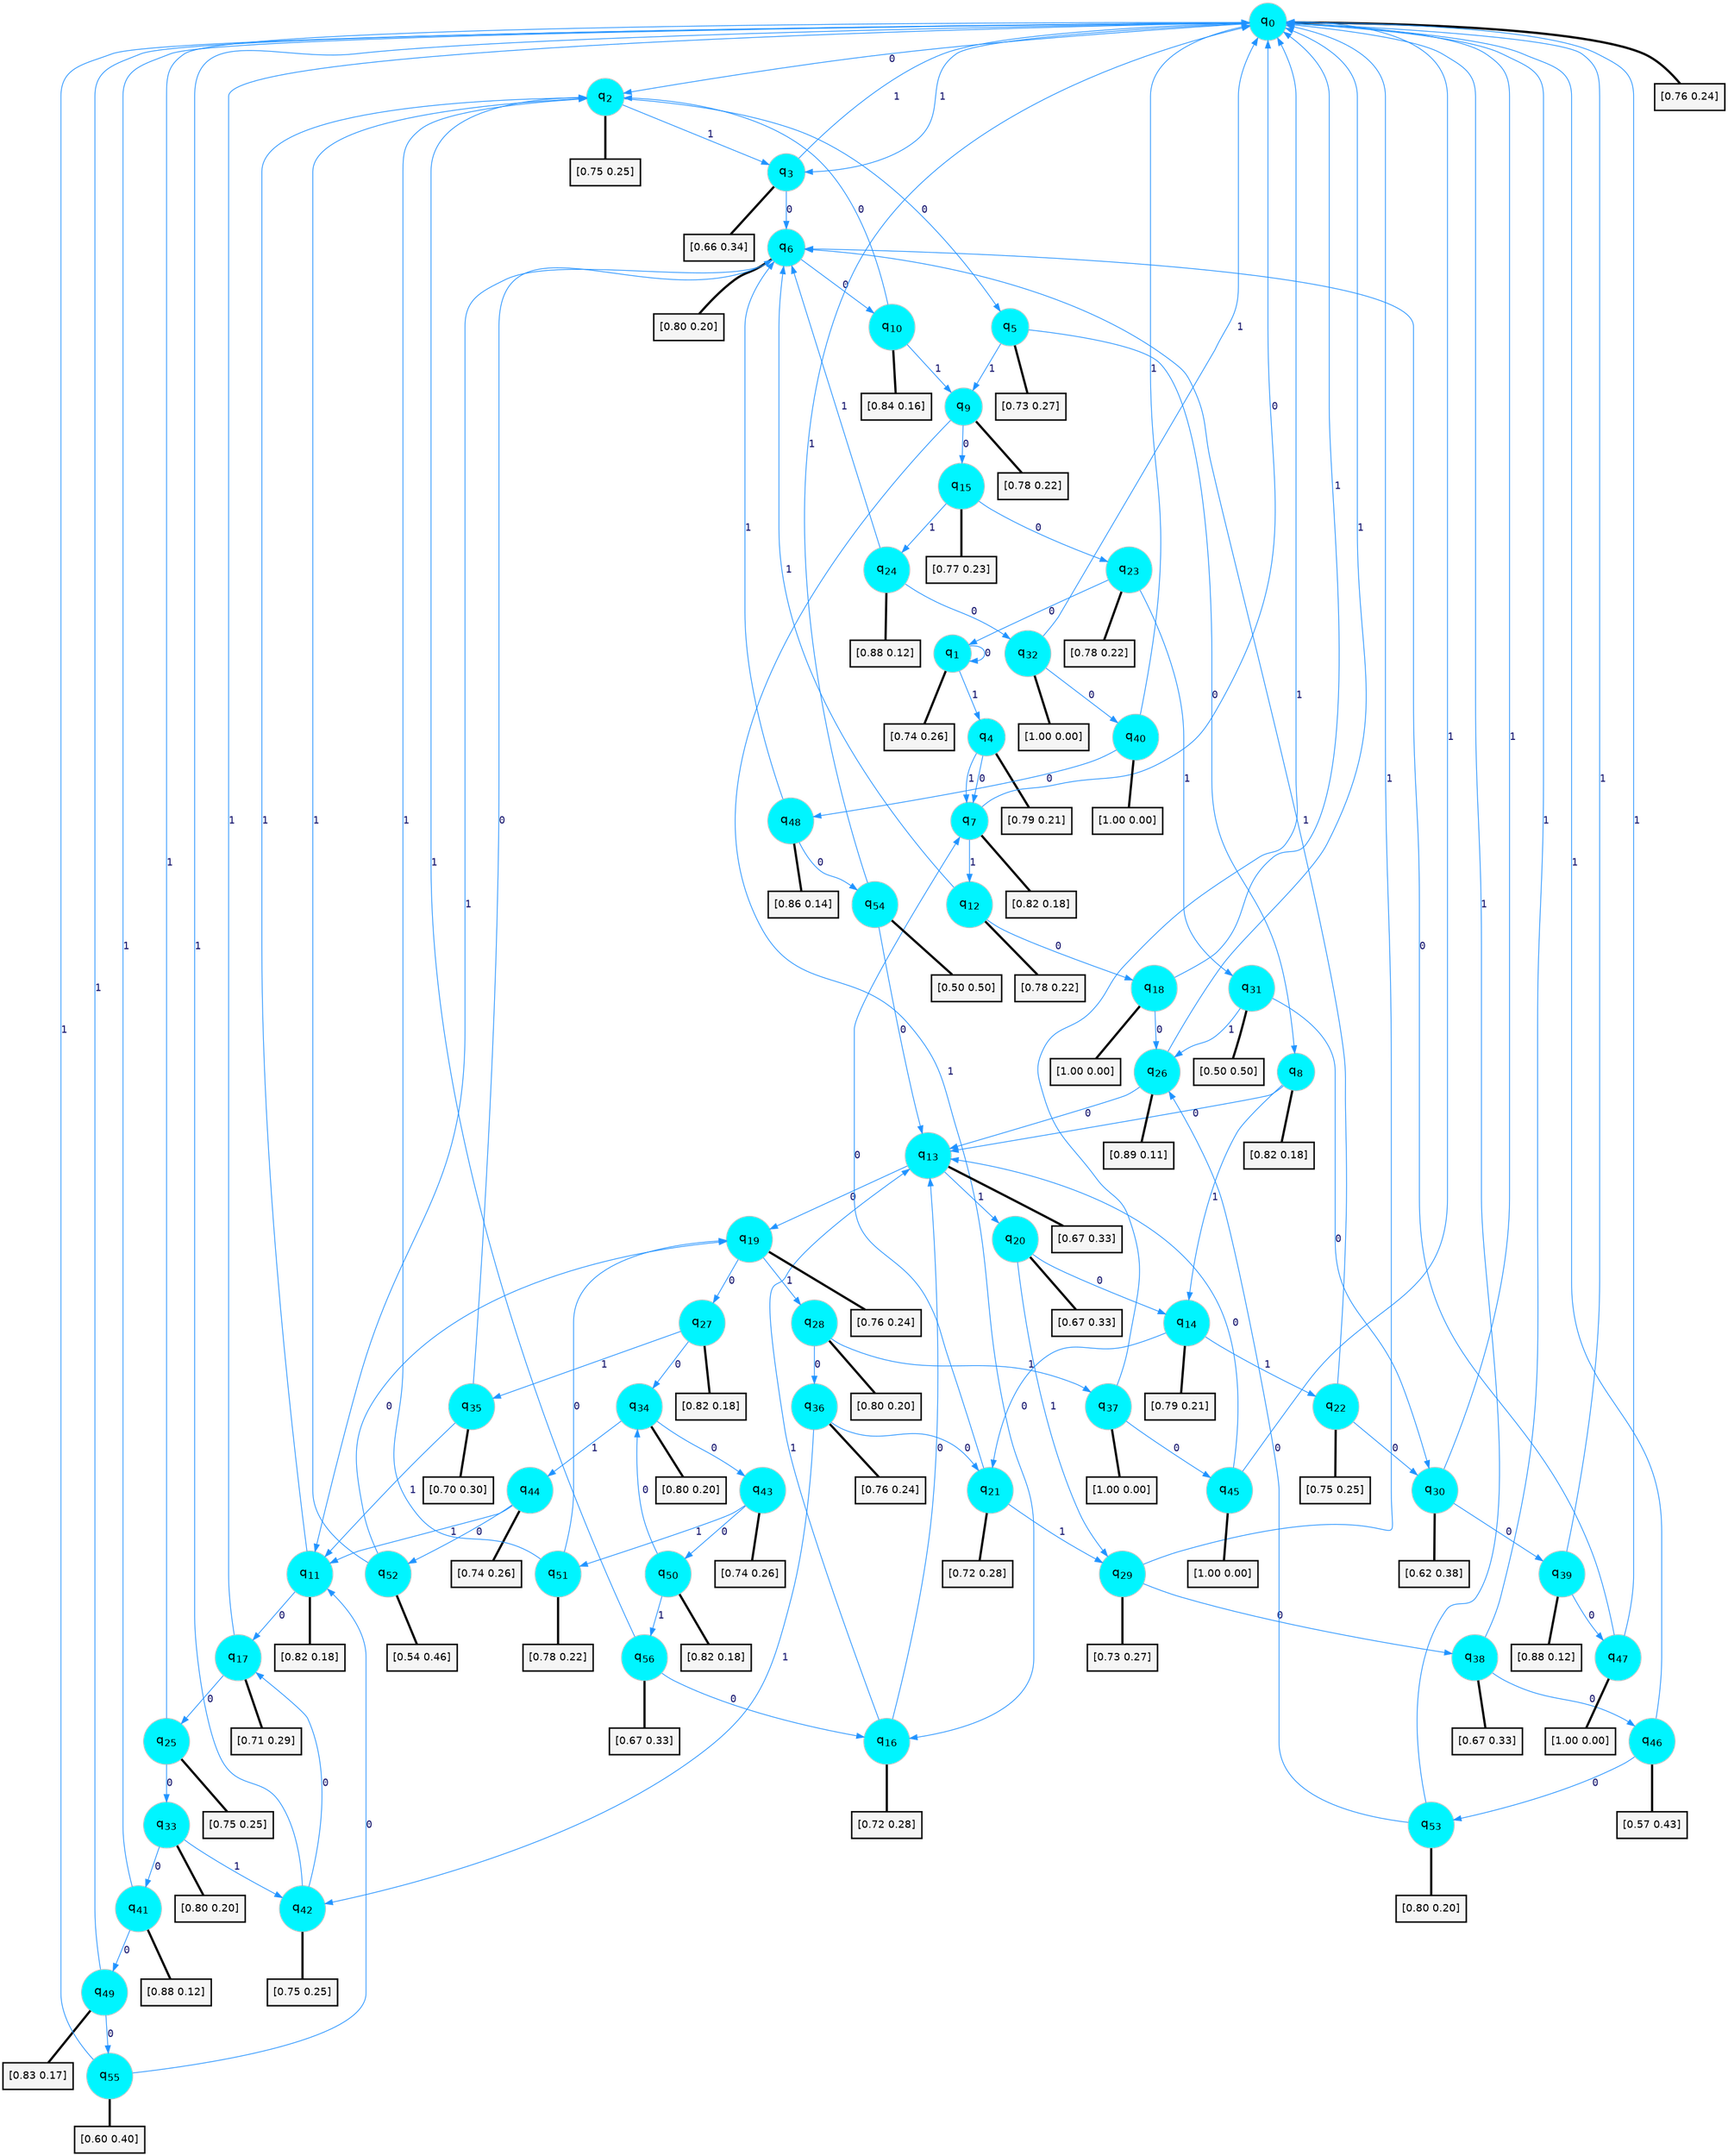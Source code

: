 digraph G {
graph [
bgcolor=transparent, dpi=300, rankdir=TD, size="40,25"];
node [
color=gray, fillcolor=turquoise1, fontcolor=black, fontname=Helvetica, fontsize=16, fontweight=bold, shape=circle, style=filled];
edge [
arrowsize=1, color=dodgerblue1, fontcolor=midnightblue, fontname=courier, fontweight=bold, penwidth=1, style=solid, weight=20];
0[label=<q<SUB>0</SUB>>];
1[label=<q<SUB>1</SUB>>];
2[label=<q<SUB>2</SUB>>];
3[label=<q<SUB>3</SUB>>];
4[label=<q<SUB>4</SUB>>];
5[label=<q<SUB>5</SUB>>];
6[label=<q<SUB>6</SUB>>];
7[label=<q<SUB>7</SUB>>];
8[label=<q<SUB>8</SUB>>];
9[label=<q<SUB>9</SUB>>];
10[label=<q<SUB>10</SUB>>];
11[label=<q<SUB>11</SUB>>];
12[label=<q<SUB>12</SUB>>];
13[label=<q<SUB>13</SUB>>];
14[label=<q<SUB>14</SUB>>];
15[label=<q<SUB>15</SUB>>];
16[label=<q<SUB>16</SUB>>];
17[label=<q<SUB>17</SUB>>];
18[label=<q<SUB>18</SUB>>];
19[label=<q<SUB>19</SUB>>];
20[label=<q<SUB>20</SUB>>];
21[label=<q<SUB>21</SUB>>];
22[label=<q<SUB>22</SUB>>];
23[label=<q<SUB>23</SUB>>];
24[label=<q<SUB>24</SUB>>];
25[label=<q<SUB>25</SUB>>];
26[label=<q<SUB>26</SUB>>];
27[label=<q<SUB>27</SUB>>];
28[label=<q<SUB>28</SUB>>];
29[label=<q<SUB>29</SUB>>];
30[label=<q<SUB>30</SUB>>];
31[label=<q<SUB>31</SUB>>];
32[label=<q<SUB>32</SUB>>];
33[label=<q<SUB>33</SUB>>];
34[label=<q<SUB>34</SUB>>];
35[label=<q<SUB>35</SUB>>];
36[label=<q<SUB>36</SUB>>];
37[label=<q<SUB>37</SUB>>];
38[label=<q<SUB>38</SUB>>];
39[label=<q<SUB>39</SUB>>];
40[label=<q<SUB>40</SUB>>];
41[label=<q<SUB>41</SUB>>];
42[label=<q<SUB>42</SUB>>];
43[label=<q<SUB>43</SUB>>];
44[label=<q<SUB>44</SUB>>];
45[label=<q<SUB>45</SUB>>];
46[label=<q<SUB>46</SUB>>];
47[label=<q<SUB>47</SUB>>];
48[label=<q<SUB>48</SUB>>];
49[label=<q<SUB>49</SUB>>];
50[label=<q<SUB>50</SUB>>];
51[label=<q<SUB>51</SUB>>];
52[label=<q<SUB>52</SUB>>];
53[label=<q<SUB>53</SUB>>];
54[label=<q<SUB>54</SUB>>];
55[label=<q<SUB>55</SUB>>];
56[label=<q<SUB>56</SUB>>];
57[label="[0.76 0.24]", shape=box,fontcolor=black, fontname=Helvetica, fontsize=14, penwidth=2, fillcolor=whitesmoke,color=black];
58[label="[0.74 0.26]", shape=box,fontcolor=black, fontname=Helvetica, fontsize=14, penwidth=2, fillcolor=whitesmoke,color=black];
59[label="[0.75 0.25]", shape=box,fontcolor=black, fontname=Helvetica, fontsize=14, penwidth=2, fillcolor=whitesmoke,color=black];
60[label="[0.66 0.34]", shape=box,fontcolor=black, fontname=Helvetica, fontsize=14, penwidth=2, fillcolor=whitesmoke,color=black];
61[label="[0.79 0.21]", shape=box,fontcolor=black, fontname=Helvetica, fontsize=14, penwidth=2, fillcolor=whitesmoke,color=black];
62[label="[0.73 0.27]", shape=box,fontcolor=black, fontname=Helvetica, fontsize=14, penwidth=2, fillcolor=whitesmoke,color=black];
63[label="[0.80 0.20]", shape=box,fontcolor=black, fontname=Helvetica, fontsize=14, penwidth=2, fillcolor=whitesmoke,color=black];
64[label="[0.82 0.18]", shape=box,fontcolor=black, fontname=Helvetica, fontsize=14, penwidth=2, fillcolor=whitesmoke,color=black];
65[label="[0.82 0.18]", shape=box,fontcolor=black, fontname=Helvetica, fontsize=14, penwidth=2, fillcolor=whitesmoke,color=black];
66[label="[0.78 0.22]", shape=box,fontcolor=black, fontname=Helvetica, fontsize=14, penwidth=2, fillcolor=whitesmoke,color=black];
67[label="[0.84 0.16]", shape=box,fontcolor=black, fontname=Helvetica, fontsize=14, penwidth=2, fillcolor=whitesmoke,color=black];
68[label="[0.82 0.18]", shape=box,fontcolor=black, fontname=Helvetica, fontsize=14, penwidth=2, fillcolor=whitesmoke,color=black];
69[label="[0.78 0.22]", shape=box,fontcolor=black, fontname=Helvetica, fontsize=14, penwidth=2, fillcolor=whitesmoke,color=black];
70[label="[0.67 0.33]", shape=box,fontcolor=black, fontname=Helvetica, fontsize=14, penwidth=2, fillcolor=whitesmoke,color=black];
71[label="[0.79 0.21]", shape=box,fontcolor=black, fontname=Helvetica, fontsize=14, penwidth=2, fillcolor=whitesmoke,color=black];
72[label="[0.77 0.23]", shape=box,fontcolor=black, fontname=Helvetica, fontsize=14, penwidth=2, fillcolor=whitesmoke,color=black];
73[label="[0.72 0.28]", shape=box,fontcolor=black, fontname=Helvetica, fontsize=14, penwidth=2, fillcolor=whitesmoke,color=black];
74[label="[0.71 0.29]", shape=box,fontcolor=black, fontname=Helvetica, fontsize=14, penwidth=2, fillcolor=whitesmoke,color=black];
75[label="[1.00 0.00]", shape=box,fontcolor=black, fontname=Helvetica, fontsize=14, penwidth=2, fillcolor=whitesmoke,color=black];
76[label="[0.76 0.24]", shape=box,fontcolor=black, fontname=Helvetica, fontsize=14, penwidth=2, fillcolor=whitesmoke,color=black];
77[label="[0.67 0.33]", shape=box,fontcolor=black, fontname=Helvetica, fontsize=14, penwidth=2, fillcolor=whitesmoke,color=black];
78[label="[0.72 0.28]", shape=box,fontcolor=black, fontname=Helvetica, fontsize=14, penwidth=2, fillcolor=whitesmoke,color=black];
79[label="[0.75 0.25]", shape=box,fontcolor=black, fontname=Helvetica, fontsize=14, penwidth=2, fillcolor=whitesmoke,color=black];
80[label="[0.78 0.22]", shape=box,fontcolor=black, fontname=Helvetica, fontsize=14, penwidth=2, fillcolor=whitesmoke,color=black];
81[label="[0.88 0.12]", shape=box,fontcolor=black, fontname=Helvetica, fontsize=14, penwidth=2, fillcolor=whitesmoke,color=black];
82[label="[0.75 0.25]", shape=box,fontcolor=black, fontname=Helvetica, fontsize=14, penwidth=2, fillcolor=whitesmoke,color=black];
83[label="[0.89 0.11]", shape=box,fontcolor=black, fontname=Helvetica, fontsize=14, penwidth=2, fillcolor=whitesmoke,color=black];
84[label="[0.82 0.18]", shape=box,fontcolor=black, fontname=Helvetica, fontsize=14, penwidth=2, fillcolor=whitesmoke,color=black];
85[label="[0.80 0.20]", shape=box,fontcolor=black, fontname=Helvetica, fontsize=14, penwidth=2, fillcolor=whitesmoke,color=black];
86[label="[0.73 0.27]", shape=box,fontcolor=black, fontname=Helvetica, fontsize=14, penwidth=2, fillcolor=whitesmoke,color=black];
87[label="[0.62 0.38]", shape=box,fontcolor=black, fontname=Helvetica, fontsize=14, penwidth=2, fillcolor=whitesmoke,color=black];
88[label="[0.50 0.50]", shape=box,fontcolor=black, fontname=Helvetica, fontsize=14, penwidth=2, fillcolor=whitesmoke,color=black];
89[label="[1.00 0.00]", shape=box,fontcolor=black, fontname=Helvetica, fontsize=14, penwidth=2, fillcolor=whitesmoke,color=black];
90[label="[0.80 0.20]", shape=box,fontcolor=black, fontname=Helvetica, fontsize=14, penwidth=2, fillcolor=whitesmoke,color=black];
91[label="[0.80 0.20]", shape=box,fontcolor=black, fontname=Helvetica, fontsize=14, penwidth=2, fillcolor=whitesmoke,color=black];
92[label="[0.70 0.30]", shape=box,fontcolor=black, fontname=Helvetica, fontsize=14, penwidth=2, fillcolor=whitesmoke,color=black];
93[label="[0.76 0.24]", shape=box,fontcolor=black, fontname=Helvetica, fontsize=14, penwidth=2, fillcolor=whitesmoke,color=black];
94[label="[1.00 0.00]", shape=box,fontcolor=black, fontname=Helvetica, fontsize=14, penwidth=2, fillcolor=whitesmoke,color=black];
95[label="[0.67 0.33]", shape=box,fontcolor=black, fontname=Helvetica, fontsize=14, penwidth=2, fillcolor=whitesmoke,color=black];
96[label="[0.88 0.12]", shape=box,fontcolor=black, fontname=Helvetica, fontsize=14, penwidth=2, fillcolor=whitesmoke,color=black];
97[label="[1.00 0.00]", shape=box,fontcolor=black, fontname=Helvetica, fontsize=14, penwidth=2, fillcolor=whitesmoke,color=black];
98[label="[0.88 0.12]", shape=box,fontcolor=black, fontname=Helvetica, fontsize=14, penwidth=2, fillcolor=whitesmoke,color=black];
99[label="[0.75 0.25]", shape=box,fontcolor=black, fontname=Helvetica, fontsize=14, penwidth=2, fillcolor=whitesmoke,color=black];
100[label="[0.74 0.26]", shape=box,fontcolor=black, fontname=Helvetica, fontsize=14, penwidth=2, fillcolor=whitesmoke,color=black];
101[label="[0.74 0.26]", shape=box,fontcolor=black, fontname=Helvetica, fontsize=14, penwidth=2, fillcolor=whitesmoke,color=black];
102[label="[1.00 0.00]", shape=box,fontcolor=black, fontname=Helvetica, fontsize=14, penwidth=2, fillcolor=whitesmoke,color=black];
103[label="[0.57 0.43]", shape=box,fontcolor=black, fontname=Helvetica, fontsize=14, penwidth=2, fillcolor=whitesmoke,color=black];
104[label="[1.00 0.00]", shape=box,fontcolor=black, fontname=Helvetica, fontsize=14, penwidth=2, fillcolor=whitesmoke,color=black];
105[label="[0.86 0.14]", shape=box,fontcolor=black, fontname=Helvetica, fontsize=14, penwidth=2, fillcolor=whitesmoke,color=black];
106[label="[0.83 0.17]", shape=box,fontcolor=black, fontname=Helvetica, fontsize=14, penwidth=2, fillcolor=whitesmoke,color=black];
107[label="[0.82 0.18]", shape=box,fontcolor=black, fontname=Helvetica, fontsize=14, penwidth=2, fillcolor=whitesmoke,color=black];
108[label="[0.78 0.22]", shape=box,fontcolor=black, fontname=Helvetica, fontsize=14, penwidth=2, fillcolor=whitesmoke,color=black];
109[label="[0.54 0.46]", shape=box,fontcolor=black, fontname=Helvetica, fontsize=14, penwidth=2, fillcolor=whitesmoke,color=black];
110[label="[0.80 0.20]", shape=box,fontcolor=black, fontname=Helvetica, fontsize=14, penwidth=2, fillcolor=whitesmoke,color=black];
111[label="[0.50 0.50]", shape=box,fontcolor=black, fontname=Helvetica, fontsize=14, penwidth=2, fillcolor=whitesmoke,color=black];
112[label="[0.60 0.40]", shape=box,fontcolor=black, fontname=Helvetica, fontsize=14, penwidth=2, fillcolor=whitesmoke,color=black];
113[label="[0.67 0.33]", shape=box,fontcolor=black, fontname=Helvetica, fontsize=14, penwidth=2, fillcolor=whitesmoke,color=black];
0->2 [label=0];
0->3 [label=1];
0->57 [arrowhead=none, penwidth=3,color=black];
1->1 [label=0];
1->4 [label=1];
1->58 [arrowhead=none, penwidth=3,color=black];
2->5 [label=0];
2->3 [label=1];
2->59 [arrowhead=none, penwidth=3,color=black];
3->6 [label=0];
3->0 [label=1];
3->60 [arrowhead=none, penwidth=3,color=black];
4->7 [label=0];
4->7 [label=1];
4->61 [arrowhead=none, penwidth=3,color=black];
5->8 [label=0];
5->9 [label=1];
5->62 [arrowhead=none, penwidth=3,color=black];
6->10 [label=0];
6->11 [label=1];
6->63 [arrowhead=none, penwidth=3,color=black];
7->0 [label=0];
7->12 [label=1];
7->64 [arrowhead=none, penwidth=3,color=black];
8->13 [label=0];
8->14 [label=1];
8->65 [arrowhead=none, penwidth=3,color=black];
9->15 [label=0];
9->16 [label=1];
9->66 [arrowhead=none, penwidth=3,color=black];
10->2 [label=0];
10->9 [label=1];
10->67 [arrowhead=none, penwidth=3,color=black];
11->17 [label=0];
11->2 [label=1];
11->68 [arrowhead=none, penwidth=3,color=black];
12->18 [label=0];
12->6 [label=1];
12->69 [arrowhead=none, penwidth=3,color=black];
13->19 [label=0];
13->20 [label=1];
13->70 [arrowhead=none, penwidth=3,color=black];
14->21 [label=0];
14->22 [label=1];
14->71 [arrowhead=none, penwidth=3,color=black];
15->23 [label=0];
15->24 [label=1];
15->72 [arrowhead=none, penwidth=3,color=black];
16->13 [label=0];
16->13 [label=1];
16->73 [arrowhead=none, penwidth=3,color=black];
17->25 [label=0];
17->0 [label=1];
17->74 [arrowhead=none, penwidth=3,color=black];
18->26 [label=0];
18->0 [label=1];
18->75 [arrowhead=none, penwidth=3,color=black];
19->27 [label=0];
19->28 [label=1];
19->76 [arrowhead=none, penwidth=3,color=black];
20->14 [label=0];
20->29 [label=1];
20->77 [arrowhead=none, penwidth=3,color=black];
21->7 [label=0];
21->29 [label=1];
21->78 [arrowhead=none, penwidth=3,color=black];
22->30 [label=0];
22->6 [label=1];
22->79 [arrowhead=none, penwidth=3,color=black];
23->1 [label=0];
23->31 [label=1];
23->80 [arrowhead=none, penwidth=3,color=black];
24->32 [label=0];
24->6 [label=1];
24->81 [arrowhead=none, penwidth=3,color=black];
25->33 [label=0];
25->0 [label=1];
25->82 [arrowhead=none, penwidth=3,color=black];
26->13 [label=0];
26->0 [label=1];
26->83 [arrowhead=none, penwidth=3,color=black];
27->34 [label=0];
27->35 [label=1];
27->84 [arrowhead=none, penwidth=3,color=black];
28->36 [label=0];
28->37 [label=1];
28->85 [arrowhead=none, penwidth=3,color=black];
29->38 [label=0];
29->0 [label=1];
29->86 [arrowhead=none, penwidth=3,color=black];
30->39 [label=0];
30->0 [label=1];
30->87 [arrowhead=none, penwidth=3,color=black];
31->30 [label=0];
31->26 [label=1];
31->88 [arrowhead=none, penwidth=3,color=black];
32->40 [label=0];
32->0 [label=1];
32->89 [arrowhead=none, penwidth=3,color=black];
33->41 [label=0];
33->42 [label=1];
33->90 [arrowhead=none, penwidth=3,color=black];
34->43 [label=0];
34->44 [label=1];
34->91 [arrowhead=none, penwidth=3,color=black];
35->6 [label=0];
35->11 [label=1];
35->92 [arrowhead=none, penwidth=3,color=black];
36->21 [label=0];
36->42 [label=1];
36->93 [arrowhead=none, penwidth=3,color=black];
37->45 [label=0];
37->0 [label=1];
37->94 [arrowhead=none, penwidth=3,color=black];
38->46 [label=0];
38->0 [label=1];
38->95 [arrowhead=none, penwidth=3,color=black];
39->47 [label=0];
39->0 [label=1];
39->96 [arrowhead=none, penwidth=3,color=black];
40->48 [label=0];
40->0 [label=1];
40->97 [arrowhead=none, penwidth=3,color=black];
41->49 [label=0];
41->0 [label=1];
41->98 [arrowhead=none, penwidth=3,color=black];
42->17 [label=0];
42->0 [label=1];
42->99 [arrowhead=none, penwidth=3,color=black];
43->50 [label=0];
43->51 [label=1];
43->100 [arrowhead=none, penwidth=3,color=black];
44->52 [label=0];
44->11 [label=1];
44->101 [arrowhead=none, penwidth=3,color=black];
45->13 [label=0];
45->0 [label=1];
45->102 [arrowhead=none, penwidth=3,color=black];
46->53 [label=0];
46->0 [label=1];
46->103 [arrowhead=none, penwidth=3,color=black];
47->6 [label=0];
47->0 [label=1];
47->104 [arrowhead=none, penwidth=3,color=black];
48->54 [label=0];
48->6 [label=1];
48->105 [arrowhead=none, penwidth=3,color=black];
49->55 [label=0];
49->0 [label=1];
49->106 [arrowhead=none, penwidth=3,color=black];
50->34 [label=0];
50->56 [label=1];
50->107 [arrowhead=none, penwidth=3,color=black];
51->19 [label=0];
51->2 [label=1];
51->108 [arrowhead=none, penwidth=3,color=black];
52->19 [label=0];
52->2 [label=1];
52->109 [arrowhead=none, penwidth=3,color=black];
53->26 [label=0];
53->0 [label=1];
53->110 [arrowhead=none, penwidth=3,color=black];
54->13 [label=0];
54->0 [label=1];
54->111 [arrowhead=none, penwidth=3,color=black];
55->11 [label=0];
55->0 [label=1];
55->112 [arrowhead=none, penwidth=3,color=black];
56->16 [label=0];
56->2 [label=1];
56->113 [arrowhead=none, penwidth=3,color=black];
}
